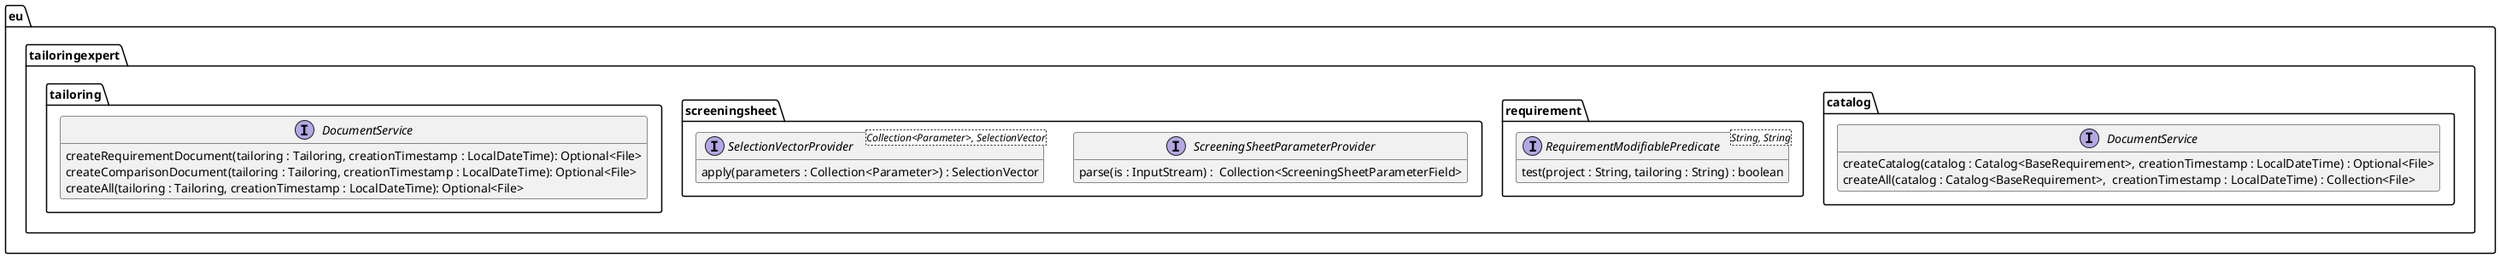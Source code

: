@startuml TenantInterfaces.png
hide empty members

skinparam componentStyle uml2
'skinparam component {
'  BorderColor #grey
'  BackgroundColor #white
'}

package eu.tailoringexpert {
    package catalog {
        interface DocumentService {
            createCatalog(catalog : Catalog<BaseRequirement>, creationTimestamp : LocalDateTime) : Optional<File>
            createAll(catalog : Catalog<BaseRequirement>,  creationTimestamp : LocalDateTime) : Collection<File>
        }
    }

    package requirement {
        interface "RequirementModifiablePredicate<String, String>" as RequirementModifiablePredicate{
            test(project : String, tailoring : String) : boolean
        }

    }

    package screeningsheet {
        interface ScreeningSheetParameterProvider {
            parse(is : InputStream) :  Collection<ScreeningSheetParameterField>
        }

        interface SelectionVectorProvider<Collection<Parameter>, SelectionVector> {
            apply(parameters : Collection<Parameter>) : SelectionVector
        }
    }
    package tailoring {
        interface DocumentService {
            createRequirementDocument(tailoring : Tailoring, creationTimestamp : LocalDateTime): Optional<File>
            createComparisonDocument(tailoring : Tailoring, creationTimestamp : LocalDateTime): Optional<File>
            createAll(tailoring : Tailoring, creationTimestamp : LocalDateTime): Optional<File>
        }
    }
}
@enduml